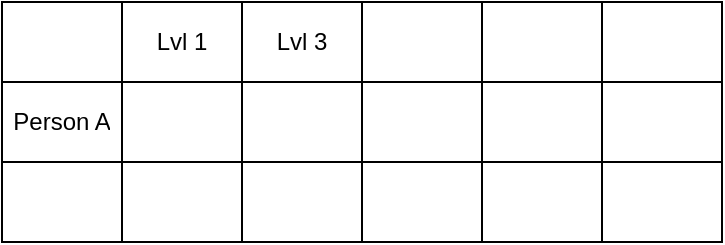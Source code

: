 <mxfile version="14.8.0" type="device"><diagram id="Ah8VylrRvJUfjgR4Iu6R" name="Page-1"><mxGraphModel dx="1422" dy="762" grid="1" gridSize="10" guides="1" tooltips="1" connect="1" arrows="1" fold="1" page="1" pageScale="1" pageWidth="850" pageHeight="1100" math="0" shadow="0"><root><mxCell id="0"/><mxCell id="1" parent="0"/><mxCell id="gLsOsN7ZqP85pGVBULc1-7" value="" style="shape=table;html=1;whiteSpace=wrap;startSize=0;container=1;collapsible=0;childLayout=tableLayout;" vertex="1" parent="1"><mxGeometry x="150" y="130" width="360" height="120" as="geometry"/></mxCell><mxCell id="gLsOsN7ZqP85pGVBULc1-8" value="" style="shape=partialRectangle;html=1;whiteSpace=wrap;collapsible=0;dropTarget=0;pointerEvents=0;fillColor=none;top=0;left=0;bottom=0;right=0;points=[[0,0.5],[1,0.5]];portConstraint=eastwest;" vertex="1" parent="gLsOsN7ZqP85pGVBULc1-7"><mxGeometry width="360" height="40" as="geometry"/></mxCell><mxCell id="gLsOsN7ZqP85pGVBULc1-9" value="" style="shape=partialRectangle;html=1;whiteSpace=wrap;connectable=0;fillColor=none;top=0;left=0;bottom=0;right=0;overflow=hidden;" vertex="1" parent="gLsOsN7ZqP85pGVBULc1-8"><mxGeometry width="60" height="40" as="geometry"/></mxCell><mxCell id="gLsOsN7ZqP85pGVBULc1-10" value="Lvl 1" style="shape=partialRectangle;html=1;whiteSpace=wrap;connectable=0;fillColor=none;top=0;left=0;bottom=0;right=0;overflow=hidden;" vertex="1" parent="gLsOsN7ZqP85pGVBULc1-8"><mxGeometry x="60" width="60" height="40" as="geometry"/></mxCell><mxCell id="gLsOsN7ZqP85pGVBULc1-11" value="Lvl 3" style="shape=partialRectangle;html=1;whiteSpace=wrap;connectable=0;fillColor=none;top=0;left=0;bottom=0;right=0;overflow=hidden;" vertex="1" parent="gLsOsN7ZqP85pGVBULc1-8"><mxGeometry x="120" width="60" height="40" as="geometry"/></mxCell><mxCell id="gLsOsN7ZqP85pGVBULc1-71" style="shape=partialRectangle;html=1;whiteSpace=wrap;connectable=0;fillColor=none;top=0;left=0;bottom=0;right=0;overflow=hidden;" vertex="1" parent="gLsOsN7ZqP85pGVBULc1-8"><mxGeometry x="180" width="60" height="40" as="geometry"/></mxCell><mxCell id="gLsOsN7ZqP85pGVBULc1-68" style="shape=partialRectangle;html=1;whiteSpace=wrap;connectable=0;fillColor=none;top=0;left=0;bottom=0;right=0;overflow=hidden;" vertex="1" parent="gLsOsN7ZqP85pGVBULc1-8"><mxGeometry x="240" width="60" height="40" as="geometry"/></mxCell><mxCell id="gLsOsN7ZqP85pGVBULc1-65" style="shape=partialRectangle;html=1;whiteSpace=wrap;connectable=0;fillColor=none;top=0;left=0;bottom=0;right=0;overflow=hidden;" vertex="1" parent="gLsOsN7ZqP85pGVBULc1-8"><mxGeometry x="300" width="60" height="40" as="geometry"/></mxCell><mxCell id="gLsOsN7ZqP85pGVBULc1-12" value="" style="shape=partialRectangle;html=1;whiteSpace=wrap;collapsible=0;dropTarget=0;pointerEvents=0;fillColor=none;top=0;left=0;bottom=0;right=0;points=[[0,0.5],[1,0.5]];portConstraint=eastwest;" vertex="1" parent="gLsOsN7ZqP85pGVBULc1-7"><mxGeometry y="40" width="360" height="40" as="geometry"/></mxCell><mxCell id="gLsOsN7ZqP85pGVBULc1-13" value="Person A" style="shape=partialRectangle;html=1;whiteSpace=wrap;connectable=0;fillColor=none;top=0;left=0;bottom=0;right=0;overflow=hidden;" vertex="1" parent="gLsOsN7ZqP85pGVBULc1-12"><mxGeometry width="60" height="40" as="geometry"/></mxCell><mxCell id="gLsOsN7ZqP85pGVBULc1-14" value="" style="shape=partialRectangle;html=1;whiteSpace=wrap;connectable=0;fillColor=none;top=0;left=0;bottom=0;right=0;overflow=hidden;" vertex="1" parent="gLsOsN7ZqP85pGVBULc1-12"><mxGeometry x="60" width="60" height="40" as="geometry"/></mxCell><mxCell id="gLsOsN7ZqP85pGVBULc1-15" value="" style="shape=partialRectangle;html=1;whiteSpace=wrap;connectable=0;fillColor=none;top=0;left=0;bottom=0;right=0;overflow=hidden;" vertex="1" parent="gLsOsN7ZqP85pGVBULc1-12"><mxGeometry x="120" width="60" height="40" as="geometry"/></mxCell><mxCell id="gLsOsN7ZqP85pGVBULc1-72" style="shape=partialRectangle;html=1;whiteSpace=wrap;connectable=0;fillColor=none;top=0;left=0;bottom=0;right=0;overflow=hidden;" vertex="1" parent="gLsOsN7ZqP85pGVBULc1-12"><mxGeometry x="180" width="60" height="40" as="geometry"/></mxCell><mxCell id="gLsOsN7ZqP85pGVBULc1-69" style="shape=partialRectangle;html=1;whiteSpace=wrap;connectable=0;fillColor=none;top=0;left=0;bottom=0;right=0;overflow=hidden;" vertex="1" parent="gLsOsN7ZqP85pGVBULc1-12"><mxGeometry x="240" width="60" height="40" as="geometry"/></mxCell><mxCell id="gLsOsN7ZqP85pGVBULc1-66" style="shape=partialRectangle;html=1;whiteSpace=wrap;connectable=0;fillColor=none;top=0;left=0;bottom=0;right=0;overflow=hidden;" vertex="1" parent="gLsOsN7ZqP85pGVBULc1-12"><mxGeometry x="300" width="60" height="40" as="geometry"/></mxCell><mxCell id="gLsOsN7ZqP85pGVBULc1-16" value="" style="shape=partialRectangle;html=1;whiteSpace=wrap;collapsible=0;dropTarget=0;pointerEvents=0;fillColor=none;top=0;left=0;bottom=0;right=0;points=[[0,0.5],[1,0.5]];portConstraint=eastwest;" vertex="1" parent="gLsOsN7ZqP85pGVBULc1-7"><mxGeometry y="80" width="360" height="40" as="geometry"/></mxCell><mxCell id="gLsOsN7ZqP85pGVBULc1-17" value="" style="shape=partialRectangle;html=1;whiteSpace=wrap;connectable=0;fillColor=none;top=0;left=0;bottom=0;right=0;overflow=hidden;" vertex="1" parent="gLsOsN7ZqP85pGVBULc1-16"><mxGeometry width="60" height="40" as="geometry"/></mxCell><mxCell id="gLsOsN7ZqP85pGVBULc1-18" value="" style="shape=partialRectangle;html=1;whiteSpace=wrap;connectable=0;fillColor=none;top=0;left=0;bottom=0;right=0;overflow=hidden;" vertex="1" parent="gLsOsN7ZqP85pGVBULc1-16"><mxGeometry x="60" width="60" height="40" as="geometry"/></mxCell><mxCell id="gLsOsN7ZqP85pGVBULc1-19" value="" style="shape=partialRectangle;html=1;whiteSpace=wrap;connectable=0;fillColor=none;top=0;left=0;bottom=0;right=0;overflow=hidden;" vertex="1" parent="gLsOsN7ZqP85pGVBULc1-16"><mxGeometry x="120" width="60" height="40" as="geometry"/></mxCell><mxCell id="gLsOsN7ZqP85pGVBULc1-73" style="shape=partialRectangle;html=1;whiteSpace=wrap;connectable=0;fillColor=none;top=0;left=0;bottom=0;right=0;overflow=hidden;" vertex="1" parent="gLsOsN7ZqP85pGVBULc1-16"><mxGeometry x="180" width="60" height="40" as="geometry"/></mxCell><mxCell id="gLsOsN7ZqP85pGVBULc1-70" style="shape=partialRectangle;html=1;whiteSpace=wrap;connectable=0;fillColor=none;top=0;left=0;bottom=0;right=0;overflow=hidden;" vertex="1" parent="gLsOsN7ZqP85pGVBULc1-16"><mxGeometry x="240" width="60" height="40" as="geometry"/></mxCell><mxCell id="gLsOsN7ZqP85pGVBULc1-67" style="shape=partialRectangle;html=1;whiteSpace=wrap;connectable=0;fillColor=none;top=0;left=0;bottom=0;right=0;overflow=hidden;" vertex="1" parent="gLsOsN7ZqP85pGVBULc1-16"><mxGeometry x="300" width="60" height="40" as="geometry"/></mxCell></root></mxGraphModel></diagram></mxfile>